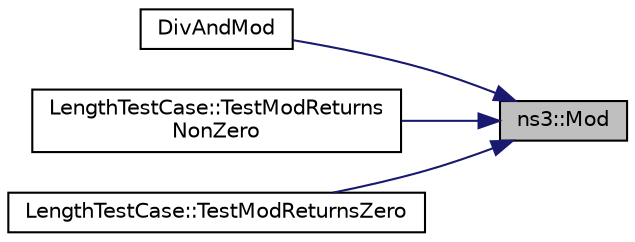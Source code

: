 digraph "ns3::Mod"
{
 // LATEX_PDF_SIZE
  edge [fontname="Helvetica",fontsize="10",labelfontname="Helvetica",labelfontsize="10"];
  node [fontname="Helvetica",fontsize="10",shape=record];
  rankdir="RL";
  Node1 [label="ns3::Mod",height=0.2,width=0.4,color="black", fillcolor="grey75", style="filled", fontcolor="black",tooltip="This function provides a string parsing method that does not rely on istream, which has been found to..."];
  Node1 -> Node2 [dir="back",color="midnightblue",fontsize="10",style="solid",fontname="Helvetica"];
  Node2 [label="DivAndMod",height=0.2,width=0.4,color="black", fillcolor="white", style="filled",URL="$length-example_8cc.html#abc2c07562dd2d7e4b66d41c8c2fe1290",tooltip=" "];
  Node1 -> Node3 [dir="back",color="midnightblue",fontsize="10",style="solid",fontname="Helvetica"];
  Node3 [label="LengthTestCase::TestModReturns\lNonZero",height=0.2,width=0.4,color="black", fillcolor="white", style="filled",URL="$class_length_test_case.html#a2a8300919be2cf11bf1ca495c6616050",tooltip="Test Mod function."];
  Node1 -> Node4 [dir="back",color="midnightblue",fontsize="10",style="solid",fontname="Helvetica"];
  Node4 [label="LengthTestCase::TestModReturnsZero",height=0.2,width=0.4,color="black", fillcolor="white", style="filled",URL="$class_length_test_case.html#a1c86fac36ec628427d026d4f0a1a851a",tooltip="Test Mod function."];
}
